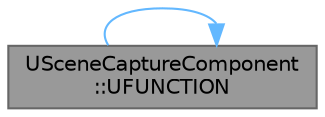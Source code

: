 digraph "USceneCaptureComponent::UFUNCTION"
{
 // INTERACTIVE_SVG=YES
 // LATEX_PDF_SIZE
  bgcolor="transparent";
  edge [fontname=Helvetica,fontsize=10,labelfontname=Helvetica,labelfontsize=10];
  node [fontname=Helvetica,fontsize=10,shape=box,height=0.2,width=0.4];
  rankdir="LR";
  Node1 [id="Node000001",label="USceneCaptureComponent\l::UFUNCTION",height=0.2,width=0.4,color="gray40", fillcolor="grey60", style="filled", fontcolor="black",tooltip="Get the show flag settings."];
  Node1 -> Node1 [id="edge1_Node000001_Node000001",color="steelblue1",style="solid",tooltip=" "];
}
